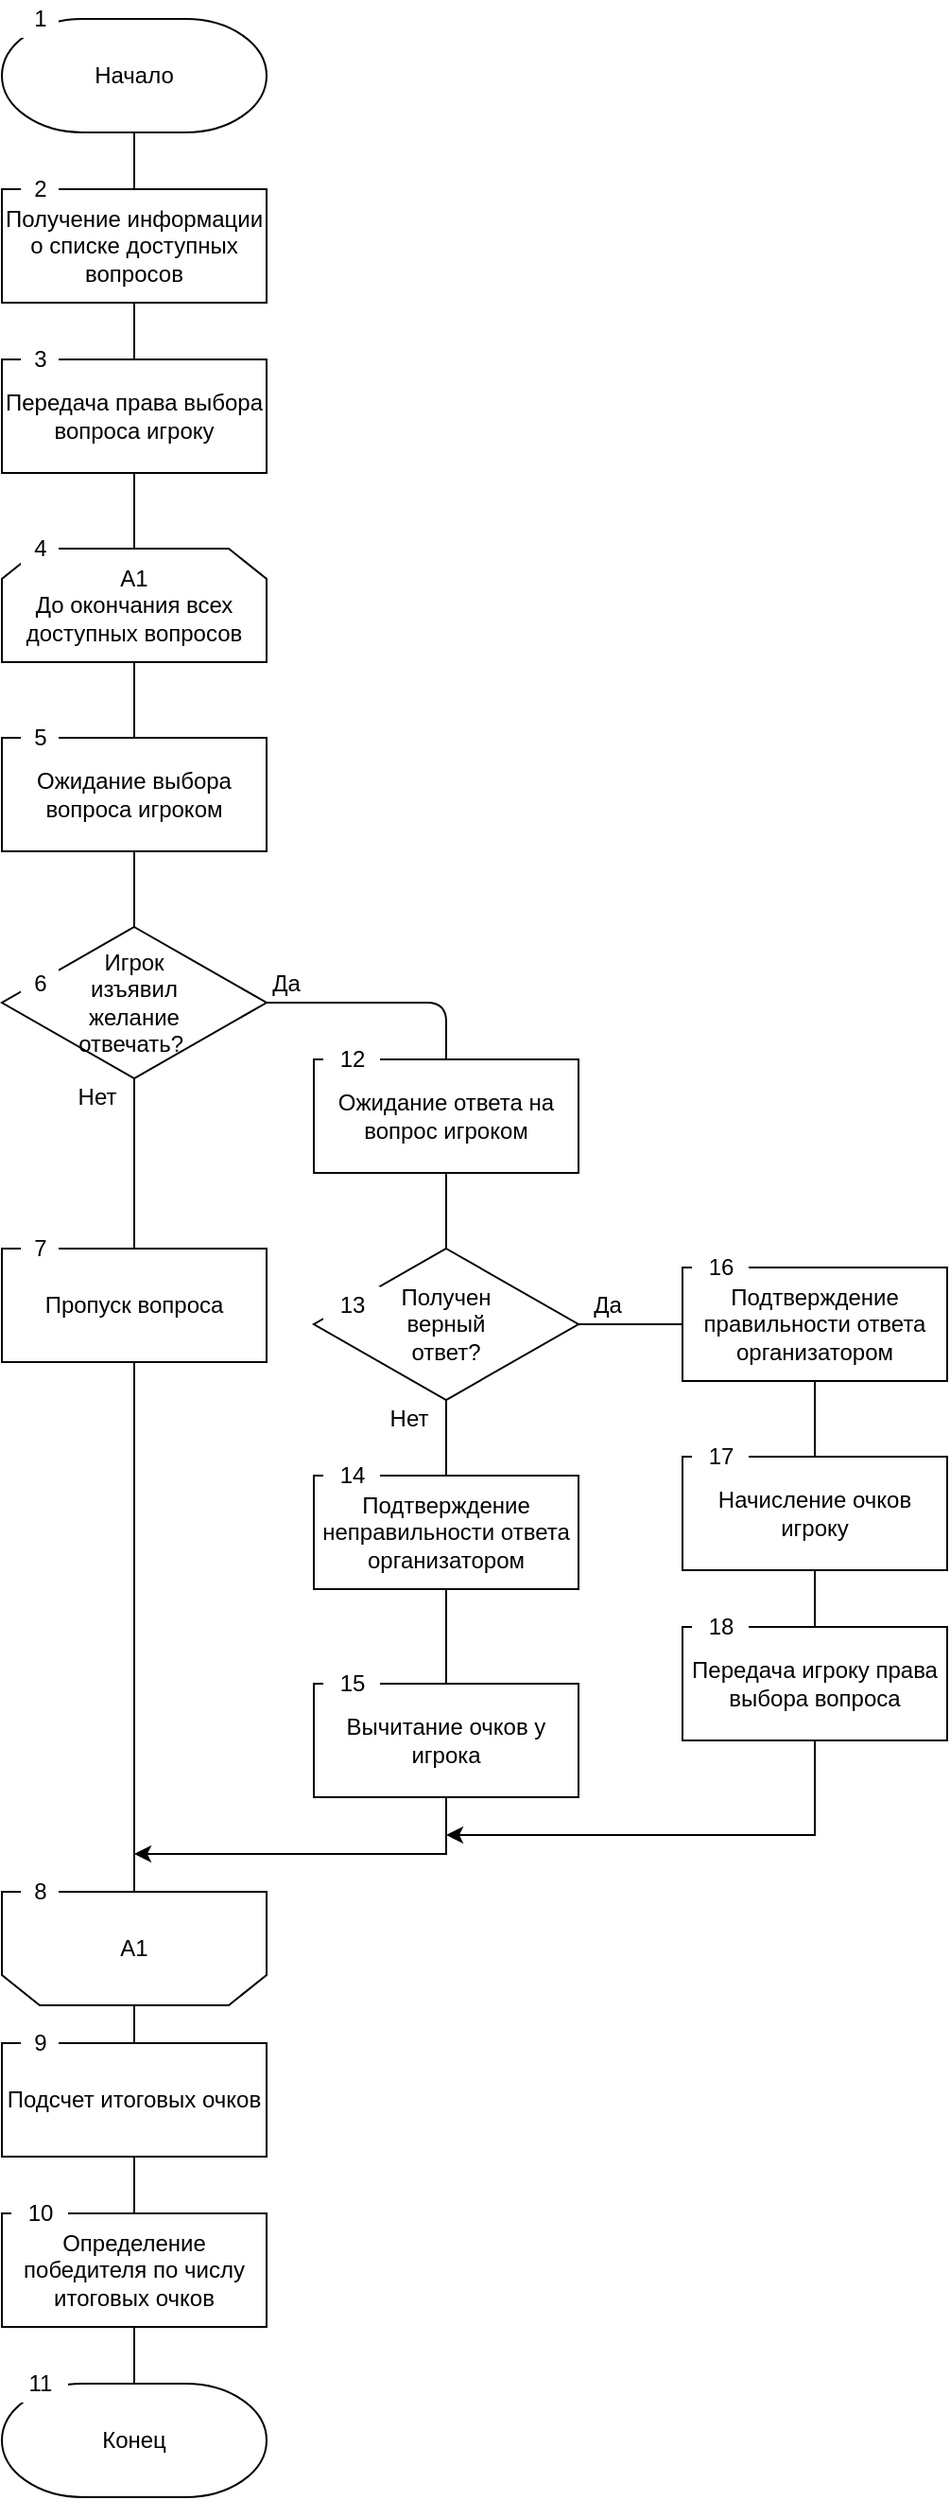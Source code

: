 <mxfile version="14.4.3" type="device"><diagram id="gBVzImfNDz74cVHBCHOD" name="Page-1"><mxGraphModel dx="621" dy="461" grid="1" gridSize="10" guides="1" tooltips="1" connect="1" arrows="1" fold="1" page="1" pageScale="1" pageWidth="850" pageHeight="1100" math="0" shadow="0"><root><mxCell id="0"/><mxCell id="1" parent="0"/><mxCell id="wkiHpOZ1ZCbrlc2kg0uj-96" style="edgeStyle=orthogonalEdgeStyle;rounded=1;orthogonalLoop=1;jettySize=auto;html=1;entryX=0.5;entryY=0;entryDx=0;entryDy=0;endArrow=none;" parent="1" source="wkiHpOZ1ZCbrlc2kg0uj-3" target="wkiHpOZ1ZCbrlc2kg0uj-73" edge="1"><mxGeometry relative="1" as="geometry"/></mxCell><mxCell id="wkiHpOZ1ZCbrlc2kg0uj-3" value="Получение информации&lt;br&gt;о списке доступных вопросов" style="rounded=0;whiteSpace=wrap;html=1;" parent="1" vertex="1"><mxGeometry x="320" y="110" width="140" height="60" as="geometry"/></mxCell><mxCell id="wkiHpOZ1ZCbrlc2kg0uj-20" style="edgeStyle=orthogonalEdgeStyle;rounded=1;orthogonalLoop=1;jettySize=auto;html=1;entryX=0.5;entryY=0;entryDx=0;entryDy=0;endArrow=none;" parent="1" source="wkiHpOZ1ZCbrlc2kg0uj-5" target="wkiHpOZ1ZCbrlc2kg0uj-3" edge="1"><mxGeometry relative="1" as="geometry"/></mxCell><mxCell id="wkiHpOZ1ZCbrlc2kg0uj-5" value="Начало" style="strokeWidth=1;html=1;shape=mxgraph.flowchart.terminator;whiteSpace=wrap;fontStyle=0" parent="1" vertex="1"><mxGeometry x="320" y="20" width="140" height="60" as="geometry"/></mxCell><mxCell id="wkiHpOZ1ZCbrlc2kg0uj-22" style="edgeStyle=orthogonalEdgeStyle;rounded=1;orthogonalLoop=1;jettySize=auto;html=1;entryX=0.5;entryY=0;entryDx=0;entryDy=0;endArrow=none;" parent="1" source="wkiHpOZ1ZCbrlc2kg0uj-6" target="wkiHpOZ1ZCbrlc2kg0uj-11" edge="1"><mxGeometry relative="1" as="geometry"/></mxCell><mxCell id="wkiHpOZ1ZCbrlc2kg0uj-6" value="А1&lt;br&gt;До окончания всех доступных вопросов" style="shape=loopLimit;whiteSpace=wrap;html=1;strokeWidth=1;" parent="1" vertex="1"><mxGeometry x="320" y="300" width="140" height="60" as="geometry"/></mxCell><mxCell id="wkiHpOZ1ZCbrlc2kg0uj-7" value="Конец" style="strokeWidth=1;html=1;shape=mxgraph.flowchart.terminator;whiteSpace=wrap;fontStyle=0" parent="1" vertex="1"><mxGeometry x="320" y="1270" width="140" height="60" as="geometry"/></mxCell><mxCell id="wkiHpOZ1ZCbrlc2kg0uj-30" style="edgeStyle=orthogonalEdgeStyle;rounded=1;orthogonalLoop=1;jettySize=auto;html=1;entryX=0.5;entryY=0;entryDx=0;entryDy=0;endArrow=none;" parent="1" source="wkiHpOZ1ZCbrlc2kg0uj-8" target="wkiHpOZ1ZCbrlc2kg0uj-10" edge="1"><mxGeometry relative="1" as="geometry"/></mxCell><mxCell id="wkiHpOZ1ZCbrlc2kg0uj-8" value="Ожидание ответа на вопрос игроком" style="rounded=0;whiteSpace=wrap;html=1;" parent="1" vertex="1"><mxGeometry x="485" y="570" width="140" height="60" as="geometry"/></mxCell><mxCell id="wkiHpOZ1ZCbrlc2kg0uj-27" style="edgeStyle=orthogonalEdgeStyle;rounded=1;orthogonalLoop=1;jettySize=auto;html=1;endArrow=none;" parent="1" source="wkiHpOZ1ZCbrlc2kg0uj-10" target="wkiHpOZ1ZCbrlc2kg0uj-19" edge="1"><mxGeometry relative="1" as="geometry"/></mxCell><mxCell id="wkiHpOZ1ZCbrlc2kg0uj-76" style="edgeStyle=orthogonalEdgeStyle;rounded=1;orthogonalLoop=1;jettySize=auto;html=1;entryX=0;entryY=0.5;entryDx=0;entryDy=0;endArrow=none;" parent="1" source="wkiHpOZ1ZCbrlc2kg0uj-10" target="wkiHpOZ1ZCbrlc2kg0uj-75" edge="1"><mxGeometry relative="1" as="geometry"/></mxCell><mxCell id="wkiHpOZ1ZCbrlc2kg0uj-10" value="Получен &lt;br&gt;верный &lt;br&gt;ответ?" style="rhombus;whiteSpace=wrap;html=1;strokeWidth=1;" parent="1" vertex="1"><mxGeometry x="485" y="670" width="140" height="80" as="geometry"/></mxCell><mxCell id="wkiHpOZ1ZCbrlc2kg0uj-92" style="edgeStyle=orthogonalEdgeStyle;rounded=1;orthogonalLoop=1;jettySize=auto;html=1;entryX=0.5;entryY=0;entryDx=0;entryDy=0;endArrow=none;" parent="1" source="wkiHpOZ1ZCbrlc2kg0uj-11" target="wkiHpOZ1ZCbrlc2kg0uj-87" edge="1"><mxGeometry relative="1" as="geometry"/></mxCell><mxCell id="wkiHpOZ1ZCbrlc2kg0uj-11" value="Ожидание выбора вопроса игроком" style="rounded=0;whiteSpace=wrap;html=1;" parent="1" vertex="1"><mxGeometry x="320" y="400" width="140" height="60" as="geometry"/></mxCell><mxCell id="wkiHpOZ1ZCbrlc2kg0uj-14" value="А1" style="shape=loopLimit;whiteSpace=wrap;html=1;strokeWidth=1;direction=west;" parent="1" vertex="1"><mxGeometry x="320" y="1010" width="140" height="60" as="geometry"/></mxCell><mxCell id="wkiHpOZ1ZCbrlc2kg0uj-43" style="edgeStyle=orthogonalEdgeStyle;rounded=1;orthogonalLoop=1;jettySize=auto;html=1;entryX=0.5;entryY=0;entryDx=0;entryDy=0;entryPerimeter=0;endArrow=none;" parent="1" source="wkiHpOZ1ZCbrlc2kg0uj-18" target="wkiHpOZ1ZCbrlc2kg0uj-7" edge="1"><mxGeometry relative="1" as="geometry"/></mxCell><mxCell id="wkiHpOZ1ZCbrlc2kg0uj-18" value="Определение победителя по числу итоговых очков" style="rounded=0;whiteSpace=wrap;html=1;" parent="1" vertex="1"><mxGeometry x="320" y="1180" width="140" height="60" as="geometry"/></mxCell><mxCell id="wkiHpOZ1ZCbrlc2kg0uj-80" style="edgeStyle=orthogonalEdgeStyle;rounded=1;orthogonalLoop=1;jettySize=auto;html=1;entryX=0.5;entryY=0;entryDx=0;entryDy=0;endArrow=none;" parent="1" source="wkiHpOZ1ZCbrlc2kg0uj-19" target="wkiHpOZ1ZCbrlc2kg0uj-78" edge="1"><mxGeometry relative="1" as="geometry"/></mxCell><mxCell id="wkiHpOZ1ZCbrlc2kg0uj-19" value="Подтверждение неправильности ответа организатором" style="rounded=0;whiteSpace=wrap;html=1;" parent="1" vertex="1"><mxGeometry x="485" y="790" width="140" height="60" as="geometry"/></mxCell><mxCell id="wkiHpOZ1ZCbrlc2kg0uj-47" value="Да" style="text;html=1;align=center;verticalAlign=middle;resizable=0;points=[];autosize=1;" parent="1" vertex="1"><mxGeometry x="625" y="690" width="30" height="20" as="geometry"/></mxCell><mxCell id="wkiHpOZ1ZCbrlc2kg0uj-48" value="Нет" style="text;html=1;align=center;verticalAlign=middle;resizable=0;points=[];autosize=1;" parent="1" vertex="1"><mxGeometry x="515" y="750" width="40" height="20" as="geometry"/></mxCell><mxCell id="wkiHpOZ1ZCbrlc2kg0uj-53" value="1" style="text;html=1;align=center;verticalAlign=middle;resizable=0;points=[];autosize=1;fillColor=#ffffff;" parent="1" vertex="1"><mxGeometry x="330" y="10" width="20" height="20" as="geometry"/></mxCell><mxCell id="wkiHpOZ1ZCbrlc2kg0uj-54" value="2" style="text;html=1;align=center;verticalAlign=middle;resizable=0;points=[];autosize=1;fillColor=#ffffff;" parent="1" vertex="1"><mxGeometry x="330" y="100" width="20" height="20" as="geometry"/></mxCell><mxCell id="wkiHpOZ1ZCbrlc2kg0uj-56" value="4" style="text;html=1;align=center;verticalAlign=middle;resizable=0;points=[];autosize=1;fillColor=#ffffff;" parent="1" vertex="1"><mxGeometry x="330" y="290" width="20" height="20" as="geometry"/></mxCell><mxCell id="wkiHpOZ1ZCbrlc2kg0uj-57" value="5" style="text;html=1;align=center;verticalAlign=middle;resizable=0;points=[];autosize=1;fillColor=#ffffff;" parent="1" vertex="1"><mxGeometry x="330" y="390" width="20" height="20" as="geometry"/></mxCell><mxCell id="wkiHpOZ1ZCbrlc2kg0uj-58" value="12" style="text;html=1;align=center;verticalAlign=middle;resizable=0;points=[];autosize=1;fillColor=#ffffff;" parent="1" vertex="1"><mxGeometry x="490" y="560" width="30" height="20" as="geometry"/></mxCell><mxCell id="wkiHpOZ1ZCbrlc2kg0uj-59" value="13" style="text;html=1;align=center;verticalAlign=middle;resizable=0;points=[];autosize=1;fillColor=#ffffff;" parent="1" vertex="1"><mxGeometry x="490" y="690" width="30" height="20" as="geometry"/></mxCell><mxCell id="wkiHpOZ1ZCbrlc2kg0uj-62" value="10" style="text;html=1;align=center;verticalAlign=middle;resizable=0;points=[];autosize=1;fillColor=#ffffff;" parent="1" vertex="1"><mxGeometry x="325" y="1170" width="30" height="20" as="geometry"/></mxCell><mxCell id="wkiHpOZ1ZCbrlc2kg0uj-63" value="11" style="text;html=1;align=center;verticalAlign=middle;resizable=0;points=[];autosize=1;fillColor=#ffffff;" parent="1" vertex="1"><mxGeometry x="325" y="1260" width="30" height="20" as="geometry"/></mxCell><mxCell id="wkiHpOZ1ZCbrlc2kg0uj-97" style="edgeStyle=orthogonalEdgeStyle;rounded=1;orthogonalLoop=1;jettySize=auto;html=1;entryX=0.5;entryY=0;entryDx=0;entryDy=0;endArrow=none;" parent="1" source="wkiHpOZ1ZCbrlc2kg0uj-73" target="wkiHpOZ1ZCbrlc2kg0uj-6" edge="1"><mxGeometry relative="1" as="geometry"/></mxCell><mxCell id="wkiHpOZ1ZCbrlc2kg0uj-73" value="Передача права выбора вопроса игроку" style="rounded=0;whiteSpace=wrap;html=1;" parent="1" vertex="1"><mxGeometry x="320" y="200" width="140" height="60" as="geometry"/></mxCell><mxCell id="wkiHpOZ1ZCbrlc2kg0uj-79" style="edgeStyle=orthogonalEdgeStyle;rounded=1;orthogonalLoop=1;jettySize=auto;html=1;entryX=0.5;entryY=0;entryDx=0;entryDy=0;endArrow=none;" parent="1" source="wkiHpOZ1ZCbrlc2kg0uj-75" target="wkiHpOZ1ZCbrlc2kg0uj-77" edge="1"><mxGeometry relative="1" as="geometry"/></mxCell><mxCell id="wkiHpOZ1ZCbrlc2kg0uj-75" value="Подтверждение правильности ответа организатором" style="rounded=0;whiteSpace=wrap;html=1;" parent="1" vertex="1"><mxGeometry x="680" y="680" width="140" height="60" as="geometry"/></mxCell><mxCell id="wkiHpOZ1ZCbrlc2kg0uj-77" value="Начисление очков игроку" style="rounded=0;whiteSpace=wrap;html=1;" parent="1" vertex="1"><mxGeometry x="680" y="780" width="140" height="60" as="geometry"/></mxCell><mxCell id="wkiHpOZ1ZCbrlc2kg0uj-100" style="edgeStyle=orthogonalEdgeStyle;rounded=0;orthogonalLoop=1;jettySize=auto;html=1;" parent="1" source="wkiHpOZ1ZCbrlc2kg0uj-78" edge="1"><mxGeometry relative="1" as="geometry"><mxPoint x="390" y="990" as="targetPoint"/><Array as="points"><mxPoint x="555" y="990"/><mxPoint x="390" y="990"/></Array></mxGeometry></mxCell><mxCell id="wkiHpOZ1ZCbrlc2kg0uj-78" value="Вычитание очков у игрока" style="rounded=0;whiteSpace=wrap;html=1;" parent="1" vertex="1"><mxGeometry x="485" y="900" width="140" height="60" as="geometry"/></mxCell><mxCell id="wkiHpOZ1ZCbrlc2kg0uj-83" value="14" style="text;html=1;align=center;verticalAlign=middle;resizable=0;points=[];autosize=1;fillColor=#ffffff;" parent="1" vertex="1"><mxGeometry x="490" y="780" width="30" height="20" as="geometry"/></mxCell><mxCell id="wkiHpOZ1ZCbrlc2kg0uj-84" value="15" style="text;html=1;align=center;verticalAlign=middle;resizable=0;points=[];autosize=1;fillColor=#ffffff;" parent="1" vertex="1"><mxGeometry x="490" y="890" width="30" height="20" as="geometry"/></mxCell><mxCell id="wkiHpOZ1ZCbrlc2kg0uj-85" value="8" style="text;html=1;align=center;verticalAlign=middle;resizable=0;points=[];autosize=1;fillColor=#ffffff;" parent="1" vertex="1"><mxGeometry x="330" y="1000" width="20" height="20" as="geometry"/></mxCell><mxCell id="wkiHpOZ1ZCbrlc2kg0uj-86" value="17" style="text;html=1;align=center;verticalAlign=middle;resizable=0;points=[];autosize=1;fillColor=#ffffff;" parent="1" vertex="1"><mxGeometry x="685" y="770" width="30" height="20" as="geometry"/></mxCell><mxCell id="wkiHpOZ1ZCbrlc2kg0uj-89" style="edgeStyle=orthogonalEdgeStyle;rounded=1;orthogonalLoop=1;jettySize=auto;html=1;entryX=0.5;entryY=0;entryDx=0;entryDy=0;endArrow=none;" parent="1" source="wkiHpOZ1ZCbrlc2kg0uj-87" target="wkiHpOZ1ZCbrlc2kg0uj-8" edge="1"><mxGeometry relative="1" as="geometry"/></mxCell><mxCell id="wkiHpOZ1ZCbrlc2kg0uj-87" value="Игрок &lt;br&gt;изъявил &lt;br&gt;желание &lt;br&gt;отвечать?&amp;nbsp;" style="rhombus;whiteSpace=wrap;html=1;strokeWidth=1;" parent="1" vertex="1"><mxGeometry x="320" y="500" width="140" height="80" as="geometry"/></mxCell><mxCell id="wkiHpOZ1ZCbrlc2kg0uj-93" value="6" style="text;html=1;align=center;verticalAlign=middle;resizable=0;points=[];autosize=1;fillColor=#ffffff;" parent="1" vertex="1"><mxGeometry x="330" y="520" width="20" height="20" as="geometry"/></mxCell><mxCell id="wkiHpOZ1ZCbrlc2kg0uj-94" value="Да" style="text;html=1;align=center;verticalAlign=middle;resizable=0;points=[];autosize=1;" parent="1" vertex="1"><mxGeometry x="455" y="520" width="30" height="20" as="geometry"/></mxCell><mxCell id="wkiHpOZ1ZCbrlc2kg0uj-95" value="Нет" style="text;html=1;align=center;verticalAlign=middle;resizable=0;points=[];autosize=1;" parent="1" vertex="1"><mxGeometry x="350" y="580" width="40" height="20" as="geometry"/></mxCell><mxCell id="e6NdyNr_1KwioEV7GDQs-3" value="16" style="text;html=1;align=center;verticalAlign=middle;resizable=0;points=[];autosize=1;fillColor=#ffffff;" parent="1" vertex="1"><mxGeometry x="685" y="670" width="30" height="20" as="geometry"/></mxCell><mxCell id="e6NdyNr_1KwioEV7GDQs-4" value="3" style="text;html=1;align=center;verticalAlign=middle;resizable=0;points=[];autosize=1;fillColor=#ffffff;" parent="1" vertex="1"><mxGeometry x="330" y="190" width="20" height="20" as="geometry"/></mxCell><mxCell id="ixZ5aHZQwlVumnqz41Ud-3" style="edgeStyle=orthogonalEdgeStyle;rounded=1;orthogonalLoop=1;jettySize=auto;html=1;endArrow=none;" parent="1" source="ixZ5aHZQwlVumnqz41Ud-1" target="wkiHpOZ1ZCbrlc2kg0uj-14" edge="1"><mxGeometry relative="1" as="geometry"/></mxCell><mxCell id="ixZ5aHZQwlVumnqz41Ud-1" value="Пропуск вопроса" style="rounded=0;whiteSpace=wrap;html=1;" parent="1" vertex="1"><mxGeometry x="320" y="670" width="140" height="60" as="geometry"/></mxCell><mxCell id="ixZ5aHZQwlVumnqz41Ud-2" style="edgeStyle=orthogonalEdgeStyle;rounded=1;orthogonalLoop=1;jettySize=auto;html=1;entryX=0.5;entryY=0;entryDx=0;entryDy=0;endArrow=none;exitX=0.5;exitY=1;exitDx=0;exitDy=0;" parent="1" source="wkiHpOZ1ZCbrlc2kg0uj-87" target="ixZ5aHZQwlVumnqz41Ud-1" edge="1"><mxGeometry relative="1" as="geometry"><mxPoint x="400" y="470" as="sourcePoint"/><mxPoint x="400" y="510" as="targetPoint"/><Array as="points"/></mxGeometry></mxCell><mxCell id="ixZ5aHZQwlVumnqz41Ud-4" value="Подсчет итоговых очков" style="rounded=0;whiteSpace=wrap;html=1;" parent="1" vertex="1"><mxGeometry x="320" y="1090" width="140" height="60" as="geometry"/></mxCell><mxCell id="ixZ5aHZQwlVumnqz41Ud-10" style="edgeStyle=orthogonalEdgeStyle;rounded=0;orthogonalLoop=1;jettySize=auto;html=1;" parent="1" source="ixZ5aHZQwlVumnqz41Ud-5" edge="1"><mxGeometry relative="1" as="geometry"><mxPoint x="555" y="980" as="targetPoint"/><Array as="points"><mxPoint x="750" y="980"/></Array></mxGeometry></mxCell><mxCell id="ixZ5aHZQwlVumnqz41Ud-5" value="Передача игроку права выбора вопроса" style="rounded=0;whiteSpace=wrap;html=1;" parent="1" vertex="1"><mxGeometry x="680" y="870" width="140" height="60" as="geometry"/></mxCell><mxCell id="ixZ5aHZQwlVumnqz41Ud-6" value="7" style="text;html=1;align=center;verticalAlign=middle;resizable=0;points=[];autosize=1;fillColor=#ffffff;" parent="1" vertex="1"><mxGeometry x="330" y="660" width="20" height="20" as="geometry"/></mxCell><mxCell id="ixZ5aHZQwlVumnqz41Ud-7" value="9" style="text;html=1;align=center;verticalAlign=middle;resizable=0;points=[];autosize=1;fillColor=#ffffff;" parent="1" vertex="1"><mxGeometry x="330" y="1080" width="20" height="20" as="geometry"/></mxCell><mxCell id="ixZ5aHZQwlVumnqz41Ud-8" style="edgeStyle=orthogonalEdgeStyle;rounded=1;orthogonalLoop=1;jettySize=auto;html=1;endArrow=none;exitX=0.5;exitY=0;exitDx=0;exitDy=0;" parent="1" source="wkiHpOZ1ZCbrlc2kg0uj-14" target="ixZ5aHZQwlVumnqz41Ud-4" edge="1"><mxGeometry relative="1" as="geometry"><mxPoint x="400" y="740" as="sourcePoint"/><mxPoint x="400" y="1020" as="targetPoint"/></mxGeometry></mxCell><mxCell id="ixZ5aHZQwlVumnqz41Ud-9" style="edgeStyle=orthogonalEdgeStyle;rounded=1;orthogonalLoop=1;jettySize=auto;html=1;endArrow=none;exitX=0.5;exitY=1;exitDx=0;exitDy=0;entryX=0.5;entryY=0;entryDx=0;entryDy=0;" parent="1" source="ixZ5aHZQwlVumnqz41Ud-4" target="wkiHpOZ1ZCbrlc2kg0uj-18" edge="1"><mxGeometry relative="1" as="geometry"><mxPoint x="410" y="750" as="sourcePoint"/><mxPoint x="410" y="1030" as="targetPoint"/></mxGeometry></mxCell><mxCell id="ixZ5aHZQwlVumnqz41Ud-11" value="18" style="text;html=1;align=center;verticalAlign=middle;resizable=0;points=[];autosize=1;fillColor=#ffffff;" parent="1" vertex="1"><mxGeometry x="685" y="860" width="30" height="20" as="geometry"/></mxCell><mxCell id="y2Na93hF8lsdBzNf1412-1" style="edgeStyle=orthogonalEdgeStyle;rounded=1;orthogonalLoop=1;jettySize=auto;html=1;entryX=0.5;entryY=0;entryDx=0;entryDy=0;endArrow=none;" edge="1" parent="1" target="ixZ5aHZQwlVumnqz41Ud-5"><mxGeometry relative="1" as="geometry"><mxPoint x="750" y="840" as="sourcePoint"/><mxPoint x="760" y="790" as="targetPoint"/></mxGeometry></mxCell></root></mxGraphModel></diagram></mxfile>